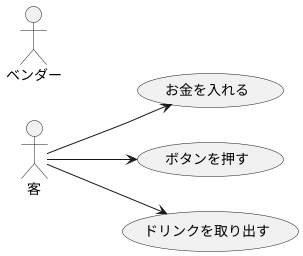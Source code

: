 @startuml 演習6-4-2_ユースケース図_自動販売機
left to right direction
actor 客
actor ベンダー
usecase お金を入れる
usecase ボタンを押す
usecase ドリンクを取り出す
客 --> お金を入れる
客 --> ボタンを押す
客 --> ドリンクを取り出す
@enduml